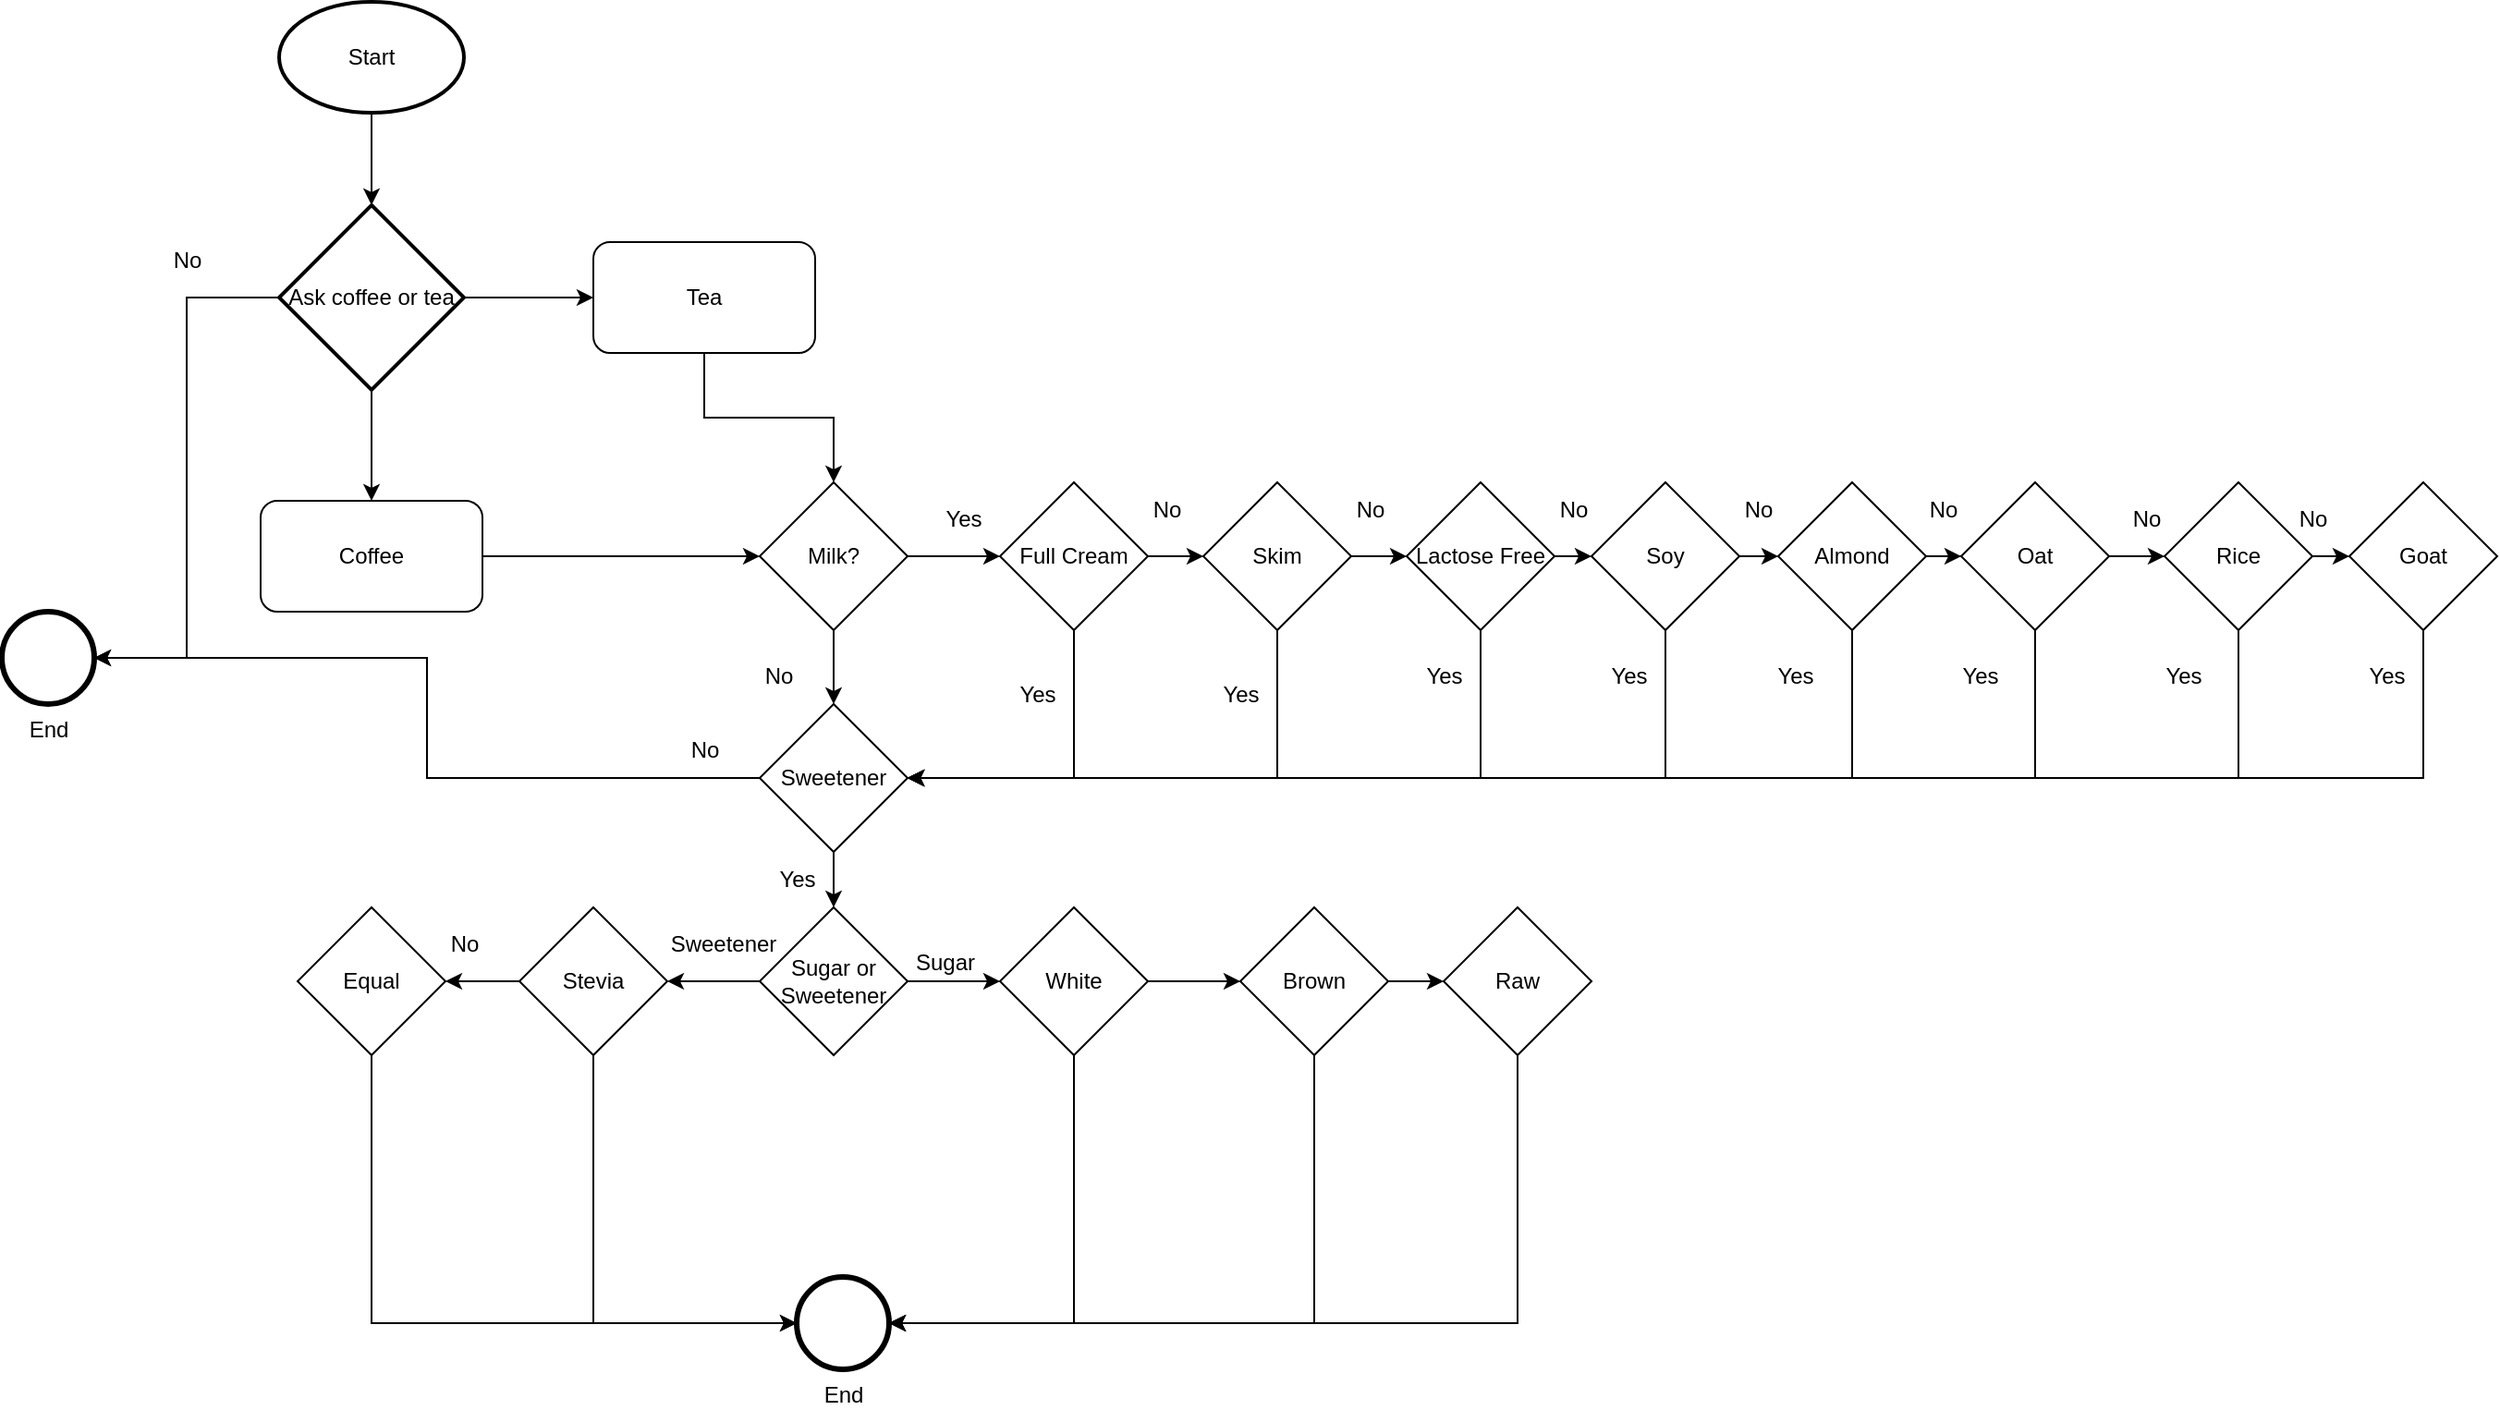 <mxfile version="20.8.20" type="device"><diagram name="Page-1" id="vGE9cd6wdTC1xGozGaOM"><mxGraphModel dx="1430" dy="788" grid="1" gridSize="10" guides="1" tooltips="1" connect="1" arrows="1" fold="1" page="1" pageScale="1" pageWidth="827" pageHeight="1169" math="0" shadow="0"><root><mxCell id="0"/><mxCell id="1" parent="0"/><mxCell id="xGYnql8XXUwEvDr3HXuR-6" style="edgeStyle=orthogonalEdgeStyle;rounded=0;orthogonalLoop=1;jettySize=auto;html=1;entryX=0.5;entryY=0;entryDx=0;entryDy=0;entryPerimeter=0;" parent="1" source="xGYnql8XXUwEvDr3HXuR-1" target="xGYnql8XXUwEvDr3HXuR-3" edge="1"><mxGeometry relative="1" as="geometry"/></mxCell><mxCell id="xGYnql8XXUwEvDr3HXuR-1" value="Start" style="strokeWidth=2;html=1;shape=mxgraph.flowchart.start_1;whiteSpace=wrap;" parent="1" vertex="1"><mxGeometry x="350" y="20" width="100" height="60" as="geometry"/></mxCell><mxCell id="xGYnql8XXUwEvDr3HXuR-2" value="End" style="points=[[0.145,0.145,0],[0.5,0,0],[0.855,0.145,0],[1,0.5,0],[0.855,0.855,0],[0.5,1,0],[0.145,0.855,0],[0,0.5,0]];shape=mxgraph.bpmn.event;html=1;verticalLabelPosition=bottom;labelBackgroundColor=#ffffff;verticalAlign=top;align=center;perimeter=ellipsePerimeter;outlineConnect=0;aspect=fixed;outline=end;symbol=terminate2;" parent="1" vertex="1"><mxGeometry x="200" y="350" width="50" height="50" as="geometry"/></mxCell><mxCell id="xGYnql8XXUwEvDr3HXuR-7" style="edgeStyle=orthogonalEdgeStyle;rounded=0;orthogonalLoop=1;jettySize=auto;html=1;exitX=0;exitY=0.5;exitDx=0;exitDy=0;exitPerimeter=0;entryX=1;entryY=0.5;entryDx=0;entryDy=0;entryPerimeter=0;" parent="1" source="xGYnql8XXUwEvDr3HXuR-3" target="xGYnql8XXUwEvDr3HXuR-2" edge="1"><mxGeometry relative="1" as="geometry"/></mxCell><mxCell id="xGYnql8XXUwEvDr3HXuR-9" style="edgeStyle=orthogonalEdgeStyle;rounded=0;orthogonalLoop=1;jettySize=auto;html=1;exitX=1;exitY=0.5;exitDx=0;exitDy=0;exitPerimeter=0;entryX=0;entryY=0.5;entryDx=0;entryDy=0;" parent="1" source="xGYnql8XXUwEvDr3HXuR-3" target="xGYnql8XXUwEvDr3HXuR-5" edge="1"><mxGeometry relative="1" as="geometry"/></mxCell><mxCell id="xGYnql8XXUwEvDr3HXuR-10" style="edgeStyle=orthogonalEdgeStyle;rounded=0;orthogonalLoop=1;jettySize=auto;html=1;exitX=0.5;exitY=1;exitDx=0;exitDy=0;exitPerimeter=0;entryX=0.5;entryY=0;entryDx=0;entryDy=0;" parent="1" source="xGYnql8XXUwEvDr3HXuR-3" target="xGYnql8XXUwEvDr3HXuR-4" edge="1"><mxGeometry relative="1" as="geometry"/></mxCell><mxCell id="xGYnql8XXUwEvDr3HXuR-3" value="Ask coffee or tea" style="strokeWidth=2;html=1;shape=mxgraph.flowchart.decision;whiteSpace=wrap;" parent="1" vertex="1"><mxGeometry x="350" y="130" width="100" height="100" as="geometry"/></mxCell><mxCell id="xGYnql8XXUwEvDr3HXuR-13" style="edgeStyle=orthogonalEdgeStyle;rounded=0;orthogonalLoop=1;jettySize=auto;html=1;exitX=1;exitY=0.5;exitDx=0;exitDy=0;entryX=0;entryY=0.5;entryDx=0;entryDy=0;" parent="1" source="xGYnql8XXUwEvDr3HXuR-4" target="xGYnql8XXUwEvDr3HXuR-11" edge="1"><mxGeometry relative="1" as="geometry"/></mxCell><mxCell id="xGYnql8XXUwEvDr3HXuR-4" value="Coffee" style="rounded=1;whiteSpace=wrap;html=1;" parent="1" vertex="1"><mxGeometry x="340" y="290" width="120" height="60" as="geometry"/></mxCell><mxCell id="xGYnql8XXUwEvDr3HXuR-12" style="edgeStyle=orthogonalEdgeStyle;rounded=0;orthogonalLoop=1;jettySize=auto;html=1;entryX=0.5;entryY=0;entryDx=0;entryDy=0;" parent="1" source="xGYnql8XXUwEvDr3HXuR-5" target="xGYnql8XXUwEvDr3HXuR-11" edge="1"><mxGeometry relative="1" as="geometry"/></mxCell><mxCell id="xGYnql8XXUwEvDr3HXuR-5" value="Tea" style="rounded=1;whiteSpace=wrap;html=1;" parent="1" vertex="1"><mxGeometry x="520" y="150" width="120" height="60" as="geometry"/></mxCell><mxCell id="xGYnql8XXUwEvDr3HXuR-8" value="No" style="text;html=1;align=center;verticalAlign=middle;resizable=0;points=[];autosize=1;strokeColor=none;fillColor=none;" parent="1" vertex="1"><mxGeometry x="280" y="145" width="40" height="30" as="geometry"/></mxCell><mxCell id="xGYnql8XXUwEvDr3HXuR-24" style="edgeStyle=orthogonalEdgeStyle;rounded=0;orthogonalLoop=1;jettySize=auto;html=1;exitX=1;exitY=0.5;exitDx=0;exitDy=0;entryX=0;entryY=0.5;entryDx=0;entryDy=0;" parent="1" source="xGYnql8XXUwEvDr3HXuR-11" target="xGYnql8XXUwEvDr3HXuR-16" edge="1"><mxGeometry relative="1" as="geometry"/></mxCell><mxCell id="xGYnql8XXUwEvDr3HXuR-26" style="edgeStyle=orthogonalEdgeStyle;rounded=0;orthogonalLoop=1;jettySize=auto;html=1;exitX=0.5;exitY=1;exitDx=0;exitDy=0;entryX=0.5;entryY=0;entryDx=0;entryDy=0;" parent="1" source="xGYnql8XXUwEvDr3HXuR-11" target="xGYnql8XXUwEvDr3HXuR-25" edge="1"><mxGeometry relative="1" as="geometry"/></mxCell><mxCell id="xGYnql8XXUwEvDr3HXuR-11" value="Milk?" style="rhombus;whiteSpace=wrap;html=1;" parent="1" vertex="1"><mxGeometry x="610" y="280" width="80" height="80" as="geometry"/></mxCell><mxCell id="xGYnql8XXUwEvDr3HXuR-14" value="Yes" style="text;html=1;align=center;verticalAlign=middle;resizable=0;points=[];autosize=1;strokeColor=none;fillColor=none;" parent="1" vertex="1"><mxGeometry x="700" y="285" width="40" height="30" as="geometry"/></mxCell><mxCell id="xGYnql8XXUwEvDr3HXuR-15" value="No" style="text;html=1;align=center;verticalAlign=middle;resizable=0;points=[];autosize=1;strokeColor=none;fillColor=none;" parent="1" vertex="1"><mxGeometry x="600" y="370" width="40" height="30" as="geometry"/></mxCell><mxCell id="xGYnql8XXUwEvDr3HXuR-27" style="edgeStyle=orthogonalEdgeStyle;rounded=0;orthogonalLoop=1;jettySize=auto;html=1;exitX=1;exitY=0.5;exitDx=0;exitDy=0;entryX=0;entryY=0.5;entryDx=0;entryDy=0;" parent="1" source="xGYnql8XXUwEvDr3HXuR-16" target="xGYnql8XXUwEvDr3HXuR-17" edge="1"><mxGeometry relative="1" as="geometry"/></mxCell><mxCell id="L-87YcABbnu8Q84nhP_B-16" style="edgeStyle=orthogonalEdgeStyle;rounded=0;orthogonalLoop=1;jettySize=auto;html=1;exitX=0.5;exitY=1;exitDx=0;exitDy=0;" edge="1" parent="1" source="xGYnql8XXUwEvDr3HXuR-16"><mxGeometry relative="1" as="geometry"><mxPoint x="690" y="440" as="targetPoint"/><Array as="points"><mxPoint x="780" y="440"/></Array></mxGeometry></mxCell><mxCell id="xGYnql8XXUwEvDr3HXuR-16" value="Full Cream" style="rhombus;whiteSpace=wrap;html=1;" parent="1" vertex="1"><mxGeometry x="740" y="280" width="80" height="80" as="geometry"/></mxCell><mxCell id="xGYnql8XXUwEvDr3HXuR-28" style="edgeStyle=orthogonalEdgeStyle;rounded=0;orthogonalLoop=1;jettySize=auto;html=1;entryX=0;entryY=0.5;entryDx=0;entryDy=0;" parent="1" source="xGYnql8XXUwEvDr3HXuR-17" target="xGYnql8XXUwEvDr3HXuR-22" edge="1"><mxGeometry relative="1" as="geometry"/></mxCell><mxCell id="L-87YcABbnu8Q84nhP_B-17" style="edgeStyle=orthogonalEdgeStyle;rounded=0;orthogonalLoop=1;jettySize=auto;html=1;exitX=0.5;exitY=1;exitDx=0;exitDy=0;" edge="1" parent="1" source="xGYnql8XXUwEvDr3HXuR-17"><mxGeometry relative="1" as="geometry"><mxPoint x="690" y="440" as="targetPoint"/><Array as="points"><mxPoint x="890" y="440"/></Array></mxGeometry></mxCell><mxCell id="xGYnql8XXUwEvDr3HXuR-17" value="Skim" style="rhombus;whiteSpace=wrap;html=1;" parent="1" vertex="1"><mxGeometry x="850" y="280" width="80" height="80" as="geometry"/></mxCell><mxCell id="xGYnql8XXUwEvDr3HXuR-30" style="edgeStyle=orthogonalEdgeStyle;rounded=0;orthogonalLoop=1;jettySize=auto;html=1;exitX=1;exitY=0.5;exitDx=0;exitDy=0;entryX=0;entryY=0.5;entryDx=0;entryDy=0;" parent="1" source="xGYnql8XXUwEvDr3HXuR-18" target="xGYnql8XXUwEvDr3HXuR-19" edge="1"><mxGeometry relative="1" as="geometry"/></mxCell><mxCell id="L-87YcABbnu8Q84nhP_B-14" style="edgeStyle=orthogonalEdgeStyle;rounded=0;orthogonalLoop=1;jettySize=auto;html=1;exitX=0.5;exitY=1;exitDx=0;exitDy=0;entryX=1;entryY=0.5;entryDx=0;entryDy=0;" edge="1" parent="1" source="xGYnql8XXUwEvDr3HXuR-18" target="xGYnql8XXUwEvDr3HXuR-25"><mxGeometry relative="1" as="geometry"/></mxCell><mxCell id="xGYnql8XXUwEvDr3HXuR-18" value="Soy" style="rhombus;whiteSpace=wrap;html=1;" parent="1" vertex="1"><mxGeometry x="1060" y="280" width="80" height="80" as="geometry"/></mxCell><mxCell id="xGYnql8XXUwEvDr3HXuR-31" style="edgeStyle=orthogonalEdgeStyle;rounded=0;orthogonalLoop=1;jettySize=auto;html=1;entryX=0;entryY=0.5;entryDx=0;entryDy=0;" parent="1" source="xGYnql8XXUwEvDr3HXuR-19" target="xGYnql8XXUwEvDr3HXuR-20" edge="1"><mxGeometry relative="1" as="geometry"/></mxCell><mxCell id="L-87YcABbnu8Q84nhP_B-15" style="edgeStyle=orthogonalEdgeStyle;rounded=0;orthogonalLoop=1;jettySize=auto;html=1;exitX=0.5;exitY=1;exitDx=0;exitDy=0;entryX=1;entryY=0.5;entryDx=0;entryDy=0;" edge="1" parent="1" source="xGYnql8XXUwEvDr3HXuR-19" target="xGYnql8XXUwEvDr3HXuR-25"><mxGeometry relative="1" as="geometry"/></mxCell><mxCell id="xGYnql8XXUwEvDr3HXuR-19" value="Almond" style="rhombus;whiteSpace=wrap;html=1;" parent="1" vertex="1"><mxGeometry x="1161" y="280" width="80" height="80" as="geometry"/></mxCell><mxCell id="xGYnql8XXUwEvDr3HXuR-37" style="edgeStyle=orthogonalEdgeStyle;rounded=0;orthogonalLoop=1;jettySize=auto;html=1;entryX=0;entryY=0.5;entryDx=0;entryDy=0;" parent="1" source="xGYnql8XXUwEvDr3HXuR-20" target="xGYnql8XXUwEvDr3HXuR-21" edge="1"><mxGeometry relative="1" as="geometry"/></mxCell><mxCell id="L-87YcABbnu8Q84nhP_B-5" style="edgeStyle=orthogonalEdgeStyle;rounded=0;orthogonalLoop=1;jettySize=auto;html=1;exitX=0.5;exitY=1;exitDx=0;exitDy=0;entryX=1;entryY=0.5;entryDx=0;entryDy=0;" edge="1" parent="1" source="xGYnql8XXUwEvDr3HXuR-20" target="xGYnql8XXUwEvDr3HXuR-25"><mxGeometry relative="1" as="geometry"/></mxCell><mxCell id="xGYnql8XXUwEvDr3HXuR-20" value="Oat" style="rhombus;whiteSpace=wrap;html=1;" parent="1" vertex="1"><mxGeometry x="1260" y="280" width="80" height="80" as="geometry"/></mxCell><mxCell id="L-87YcABbnu8Q84nhP_B-2" style="edgeStyle=orthogonalEdgeStyle;rounded=0;orthogonalLoop=1;jettySize=auto;html=1;exitX=1;exitY=0.5;exitDx=0;exitDy=0;entryX=0;entryY=0.5;entryDx=0;entryDy=0;" edge="1" parent="1" source="xGYnql8XXUwEvDr3HXuR-21" target="xGYnql8XXUwEvDr3HXuR-23"><mxGeometry relative="1" as="geometry"/></mxCell><mxCell id="L-87YcABbnu8Q84nhP_B-4" style="edgeStyle=orthogonalEdgeStyle;rounded=0;orthogonalLoop=1;jettySize=auto;html=1;exitX=0.5;exitY=1;exitDx=0;exitDy=0;" edge="1" parent="1" source="xGYnql8XXUwEvDr3HXuR-21"><mxGeometry relative="1" as="geometry"><mxPoint x="690" y="440" as="targetPoint"/><Array as="points"><mxPoint x="1410" y="440"/></Array></mxGeometry></mxCell><mxCell id="xGYnql8XXUwEvDr3HXuR-21" value="Rice" style="rhombus;whiteSpace=wrap;html=1;" parent="1" vertex="1"><mxGeometry x="1370" y="280" width="80" height="80" as="geometry"/></mxCell><mxCell id="xGYnql8XXUwEvDr3HXuR-29" style="edgeStyle=orthogonalEdgeStyle;rounded=0;orthogonalLoop=1;jettySize=auto;html=1;exitX=1;exitY=0.5;exitDx=0;exitDy=0;entryX=0;entryY=0.5;entryDx=0;entryDy=0;" parent="1" source="xGYnql8XXUwEvDr3HXuR-22" target="xGYnql8XXUwEvDr3HXuR-18" edge="1"><mxGeometry relative="1" as="geometry"/></mxCell><mxCell id="L-87YcABbnu8Q84nhP_B-18" style="edgeStyle=orthogonalEdgeStyle;rounded=0;orthogonalLoop=1;jettySize=auto;html=1;exitX=0.5;exitY=1;exitDx=0;exitDy=0;entryX=1;entryY=0.5;entryDx=0;entryDy=0;" edge="1" parent="1" source="xGYnql8XXUwEvDr3HXuR-22" target="xGYnql8XXUwEvDr3HXuR-25"><mxGeometry relative="1" as="geometry"/></mxCell><mxCell id="xGYnql8XXUwEvDr3HXuR-22" value="Lactose Free" style="rhombus;whiteSpace=wrap;html=1;" parent="1" vertex="1"><mxGeometry x="960" y="280" width="80" height="80" as="geometry"/></mxCell><mxCell id="L-87YcABbnu8Q84nhP_B-3" style="edgeStyle=orthogonalEdgeStyle;rounded=0;orthogonalLoop=1;jettySize=auto;html=1;exitX=0.5;exitY=1;exitDx=0;exitDy=0;entryX=1;entryY=0.5;entryDx=0;entryDy=0;" edge="1" parent="1" source="xGYnql8XXUwEvDr3HXuR-23" target="xGYnql8XXUwEvDr3HXuR-25"><mxGeometry relative="1" as="geometry"/></mxCell><mxCell id="xGYnql8XXUwEvDr3HXuR-23" value="Goat" style="rhombus;whiteSpace=wrap;html=1;" parent="1" vertex="1"><mxGeometry x="1470" y="280" width="80" height="80" as="geometry"/></mxCell><mxCell id="L-87YcABbnu8Q84nhP_B-31" style="edgeStyle=orthogonalEdgeStyle;rounded=0;orthogonalLoop=1;jettySize=auto;html=1;exitX=0.5;exitY=1;exitDx=0;exitDy=0;" edge="1" parent="1" source="xGYnql8XXUwEvDr3HXuR-25" target="L-87YcABbnu8Q84nhP_B-30"><mxGeometry relative="1" as="geometry"/></mxCell><mxCell id="L-87YcABbnu8Q84nhP_B-46" style="edgeStyle=orthogonalEdgeStyle;rounded=0;orthogonalLoop=1;jettySize=auto;html=1;exitX=0;exitY=0.5;exitDx=0;exitDy=0;" edge="1" parent="1" source="xGYnql8XXUwEvDr3HXuR-25" target="xGYnql8XXUwEvDr3HXuR-2"><mxGeometry relative="1" as="geometry"/></mxCell><mxCell id="xGYnql8XXUwEvDr3HXuR-25" value="Sweetener" style="rhombus;whiteSpace=wrap;html=1;" parent="1" vertex="1"><mxGeometry x="610" y="400" width="80" height="80" as="geometry"/></mxCell><mxCell id="xGYnql8XXUwEvDr3HXuR-32" value="No" style="text;html=1;align=center;verticalAlign=middle;resizable=0;points=[];autosize=1;strokeColor=none;fillColor=none;" parent="1" vertex="1"><mxGeometry x="810" y="280" width="40" height="30" as="geometry"/></mxCell><mxCell id="xGYnql8XXUwEvDr3HXuR-33" value="No" style="text;html=1;align=center;verticalAlign=middle;resizable=0;points=[];autosize=1;strokeColor=none;fillColor=none;" parent="1" vertex="1"><mxGeometry x="920" y="280" width="40" height="30" as="geometry"/></mxCell><mxCell id="xGYnql8XXUwEvDr3HXuR-34" value="No" style="text;html=1;align=center;verticalAlign=middle;resizable=0;points=[];autosize=1;strokeColor=none;fillColor=none;" parent="1" vertex="1"><mxGeometry x="1030" y="280" width="40" height="30" as="geometry"/></mxCell><mxCell id="xGYnql8XXUwEvDr3HXuR-35" value="No" style="text;html=1;align=center;verticalAlign=middle;resizable=0;points=[];autosize=1;strokeColor=none;fillColor=none;" parent="1" vertex="1"><mxGeometry x="1130" y="280" width="40" height="30" as="geometry"/></mxCell><mxCell id="xGYnql8XXUwEvDr3HXuR-36" value="No" style="text;html=1;align=center;verticalAlign=middle;resizable=0;points=[];autosize=1;strokeColor=none;fillColor=none;" parent="1" vertex="1"><mxGeometry x="1230" y="280" width="40" height="30" as="geometry"/></mxCell><mxCell id="L-87YcABbnu8Q84nhP_B-6" value="No" style="text;html=1;align=center;verticalAlign=middle;resizable=0;points=[];autosize=1;strokeColor=none;fillColor=none;" vertex="1" parent="1"><mxGeometry x="1340" y="285" width="40" height="30" as="geometry"/></mxCell><mxCell id="L-87YcABbnu8Q84nhP_B-7" value="No" style="text;html=1;align=center;verticalAlign=middle;resizable=0;points=[];autosize=1;strokeColor=none;fillColor=none;" vertex="1" parent="1"><mxGeometry x="1430" y="285" width="40" height="30" as="geometry"/></mxCell><mxCell id="L-87YcABbnu8Q84nhP_B-8" value="Yes" style="text;html=1;align=center;verticalAlign=middle;resizable=0;points=[];autosize=1;strokeColor=none;fillColor=none;" vertex="1" parent="1"><mxGeometry x="1470" y="370" width="40" height="30" as="geometry"/></mxCell><mxCell id="L-87YcABbnu8Q84nhP_B-9" value="Yes" style="text;html=1;align=center;verticalAlign=middle;resizable=0;points=[];autosize=1;strokeColor=none;fillColor=none;" vertex="1" parent="1"><mxGeometry x="1360" y="370" width="40" height="30" as="geometry"/></mxCell><mxCell id="L-87YcABbnu8Q84nhP_B-10" value="Yes" style="text;html=1;align=center;verticalAlign=middle;resizable=0;points=[];autosize=1;strokeColor=none;fillColor=none;" vertex="1" parent="1"><mxGeometry x="1250" y="370" width="40" height="30" as="geometry"/></mxCell><mxCell id="L-87YcABbnu8Q84nhP_B-11" value="Yes" style="text;html=1;align=center;verticalAlign=middle;resizable=0;points=[];autosize=1;strokeColor=none;fillColor=none;" vertex="1" parent="1"><mxGeometry x="1150" y="370" width="40" height="30" as="geometry"/></mxCell><mxCell id="L-87YcABbnu8Q84nhP_B-12" value="Yes" style="text;html=1;align=center;verticalAlign=middle;resizable=0;points=[];autosize=1;strokeColor=none;fillColor=none;" vertex="1" parent="1"><mxGeometry x="1060" y="370" width="40" height="30" as="geometry"/></mxCell><mxCell id="L-87YcABbnu8Q84nhP_B-13" value="Yes" style="text;html=1;align=center;verticalAlign=middle;resizable=0;points=[];autosize=1;strokeColor=none;fillColor=none;" vertex="1" parent="1"><mxGeometry x="960" y="370" width="40" height="30" as="geometry"/></mxCell><mxCell id="L-87YcABbnu8Q84nhP_B-19" value="Yes" style="text;html=1;align=center;verticalAlign=middle;resizable=0;points=[];autosize=1;strokeColor=none;fillColor=none;" vertex="1" parent="1"><mxGeometry x="850" y="380" width="40" height="30" as="geometry"/></mxCell><mxCell id="L-87YcABbnu8Q84nhP_B-20" value="Yes" style="text;html=1;align=center;verticalAlign=middle;resizable=0;points=[];autosize=1;strokeColor=none;fillColor=none;" vertex="1" parent="1"><mxGeometry x="740" y="380" width="40" height="30" as="geometry"/></mxCell><mxCell id="L-87YcABbnu8Q84nhP_B-21" value="Yes" style="text;html=1;align=center;verticalAlign=middle;resizable=0;points=[];autosize=1;strokeColor=none;fillColor=none;" vertex="1" parent="1"><mxGeometry x="610" y="480" width="40" height="30" as="geometry"/></mxCell><mxCell id="L-87YcABbnu8Q84nhP_B-42" style="edgeStyle=orthogonalEdgeStyle;rounded=0;orthogonalLoop=1;jettySize=auto;html=1;exitX=0.5;exitY=1;exitDx=0;exitDy=0;entryX=1;entryY=0.5;entryDx=0;entryDy=0;entryPerimeter=0;" edge="1" parent="1" source="L-87YcABbnu8Q84nhP_B-24" target="L-87YcABbnu8Q84nhP_B-39"><mxGeometry relative="1" as="geometry"/></mxCell><mxCell id="L-87YcABbnu8Q84nhP_B-24" value="Raw" style="rhombus;whiteSpace=wrap;html=1;" vertex="1" parent="1"><mxGeometry x="980" y="510" width="80" height="80" as="geometry"/></mxCell><mxCell id="L-87YcABbnu8Q84nhP_B-33" style="edgeStyle=orthogonalEdgeStyle;rounded=0;orthogonalLoop=1;jettySize=auto;html=1;entryX=0;entryY=0.5;entryDx=0;entryDy=0;" edge="1" parent="1" source="L-87YcABbnu8Q84nhP_B-26" target="L-87YcABbnu8Q84nhP_B-27"><mxGeometry relative="1" as="geometry"/></mxCell><mxCell id="L-87YcABbnu8Q84nhP_B-40" style="edgeStyle=orthogonalEdgeStyle;rounded=0;orthogonalLoop=1;jettySize=auto;html=1;exitX=0.5;exitY=1;exitDx=0;exitDy=0;entryX=1;entryY=0.5;entryDx=0;entryDy=0;entryPerimeter=0;" edge="1" parent="1" source="L-87YcABbnu8Q84nhP_B-26" target="L-87YcABbnu8Q84nhP_B-39"><mxGeometry relative="1" as="geometry"/></mxCell><mxCell id="L-87YcABbnu8Q84nhP_B-26" value="White" style="rhombus;whiteSpace=wrap;html=1;" vertex="1" parent="1"><mxGeometry x="740" y="510" width="80" height="80" as="geometry"/></mxCell><mxCell id="L-87YcABbnu8Q84nhP_B-34" style="edgeStyle=orthogonalEdgeStyle;rounded=0;orthogonalLoop=1;jettySize=auto;html=1;exitX=1;exitY=0.5;exitDx=0;exitDy=0;entryX=0;entryY=0.5;entryDx=0;entryDy=0;" edge="1" parent="1" source="L-87YcABbnu8Q84nhP_B-27" target="L-87YcABbnu8Q84nhP_B-24"><mxGeometry relative="1" as="geometry"/></mxCell><mxCell id="L-87YcABbnu8Q84nhP_B-41" style="edgeStyle=orthogonalEdgeStyle;rounded=0;orthogonalLoop=1;jettySize=auto;html=1;exitX=0.5;exitY=1;exitDx=0;exitDy=0;entryX=1;entryY=0.5;entryDx=0;entryDy=0;entryPerimeter=0;" edge="1" parent="1" source="L-87YcABbnu8Q84nhP_B-27" target="L-87YcABbnu8Q84nhP_B-39"><mxGeometry relative="1" as="geometry"><mxPoint x="680" y="730" as="targetPoint"/><Array as="points"><mxPoint x="910" y="735"/></Array></mxGeometry></mxCell><mxCell id="L-87YcABbnu8Q84nhP_B-27" value="Brown" style="rhombus;whiteSpace=wrap;html=1;" vertex="1" parent="1"><mxGeometry x="870" y="510" width="80" height="80" as="geometry"/></mxCell><mxCell id="L-87YcABbnu8Q84nhP_B-43" style="edgeStyle=orthogonalEdgeStyle;rounded=0;orthogonalLoop=1;jettySize=auto;html=1;entryX=0;entryY=0.5;entryDx=0;entryDy=0;entryPerimeter=0;" edge="1" parent="1" source="L-87YcABbnu8Q84nhP_B-28" target="L-87YcABbnu8Q84nhP_B-39"><mxGeometry relative="1" as="geometry"><Array as="points"><mxPoint x="400" y="735"/></Array></mxGeometry></mxCell><mxCell id="L-87YcABbnu8Q84nhP_B-28" value="Equal" style="rhombus;whiteSpace=wrap;html=1;" vertex="1" parent="1"><mxGeometry x="360" y="510" width="80" height="80" as="geometry"/></mxCell><mxCell id="L-87YcABbnu8Q84nhP_B-36" style="edgeStyle=orthogonalEdgeStyle;rounded=0;orthogonalLoop=1;jettySize=auto;html=1;exitX=0;exitY=0.5;exitDx=0;exitDy=0;entryX=1;entryY=0.5;entryDx=0;entryDy=0;" edge="1" parent="1" source="L-87YcABbnu8Q84nhP_B-29" target="L-87YcABbnu8Q84nhP_B-28"><mxGeometry relative="1" as="geometry"/></mxCell><mxCell id="L-87YcABbnu8Q84nhP_B-44" style="edgeStyle=orthogonalEdgeStyle;rounded=0;orthogonalLoop=1;jettySize=auto;html=1;entryX=0;entryY=0.5;entryDx=0;entryDy=0;entryPerimeter=0;" edge="1" parent="1" source="L-87YcABbnu8Q84nhP_B-29" target="L-87YcABbnu8Q84nhP_B-39"><mxGeometry relative="1" as="geometry"><Array as="points"><mxPoint x="520" y="735"/></Array></mxGeometry></mxCell><mxCell id="L-87YcABbnu8Q84nhP_B-29" value="Stevia" style="rhombus;whiteSpace=wrap;html=1;" vertex="1" parent="1"><mxGeometry x="480" y="510" width="80" height="80" as="geometry"/></mxCell><mxCell id="L-87YcABbnu8Q84nhP_B-32" style="edgeStyle=orthogonalEdgeStyle;rounded=0;orthogonalLoop=1;jettySize=auto;html=1;exitX=1;exitY=0.5;exitDx=0;exitDy=0;entryX=0;entryY=0.5;entryDx=0;entryDy=0;" edge="1" parent="1" source="L-87YcABbnu8Q84nhP_B-30" target="L-87YcABbnu8Q84nhP_B-26"><mxGeometry relative="1" as="geometry"/></mxCell><mxCell id="L-87YcABbnu8Q84nhP_B-35" style="edgeStyle=orthogonalEdgeStyle;rounded=0;orthogonalLoop=1;jettySize=auto;html=1;exitX=0;exitY=0.5;exitDx=0;exitDy=0;entryX=1;entryY=0.5;entryDx=0;entryDy=0;" edge="1" parent="1" source="L-87YcABbnu8Q84nhP_B-30" target="L-87YcABbnu8Q84nhP_B-29"><mxGeometry relative="1" as="geometry"/></mxCell><mxCell id="L-87YcABbnu8Q84nhP_B-30" value="Sugar or Sweetener" style="rhombus;whiteSpace=wrap;html=1;" vertex="1" parent="1"><mxGeometry x="610" y="510" width="80" height="80" as="geometry"/></mxCell><mxCell id="L-87YcABbnu8Q84nhP_B-37" value="Sugar" style="text;html=1;align=center;verticalAlign=middle;resizable=0;points=[];autosize=1;strokeColor=none;fillColor=none;" vertex="1" parent="1"><mxGeometry x="680" y="525" width="60" height="30" as="geometry"/></mxCell><mxCell id="L-87YcABbnu8Q84nhP_B-38" value="Sweetener" style="text;html=1;align=center;verticalAlign=middle;resizable=0;points=[];autosize=1;strokeColor=none;fillColor=none;" vertex="1" parent="1"><mxGeometry x="550" y="515" width="80" height="30" as="geometry"/></mxCell><mxCell id="L-87YcABbnu8Q84nhP_B-39" value="End" style="points=[[0.145,0.145,0],[0.5,0,0],[0.855,0.145,0],[1,0.5,0],[0.855,0.855,0],[0.5,1,0],[0.145,0.855,0],[0,0.5,0]];shape=mxgraph.bpmn.event;html=1;verticalLabelPosition=bottom;labelBackgroundColor=#ffffff;verticalAlign=top;align=center;perimeter=ellipsePerimeter;outlineConnect=0;aspect=fixed;outline=end;symbol=terminate2;" vertex="1" parent="1"><mxGeometry x="630" y="710" width="50" height="50" as="geometry"/></mxCell><mxCell id="L-87YcABbnu8Q84nhP_B-45" value="No" style="text;html=1;align=center;verticalAlign=middle;resizable=0;points=[];autosize=1;strokeColor=none;fillColor=none;" vertex="1" parent="1"><mxGeometry x="430" y="515" width="40" height="30" as="geometry"/></mxCell><mxCell id="L-87YcABbnu8Q84nhP_B-47" value="No" style="text;html=1;align=center;verticalAlign=middle;resizable=0;points=[];autosize=1;strokeColor=none;fillColor=none;" vertex="1" parent="1"><mxGeometry x="560" y="410" width="40" height="30" as="geometry"/></mxCell></root></mxGraphModel></diagram></mxfile>